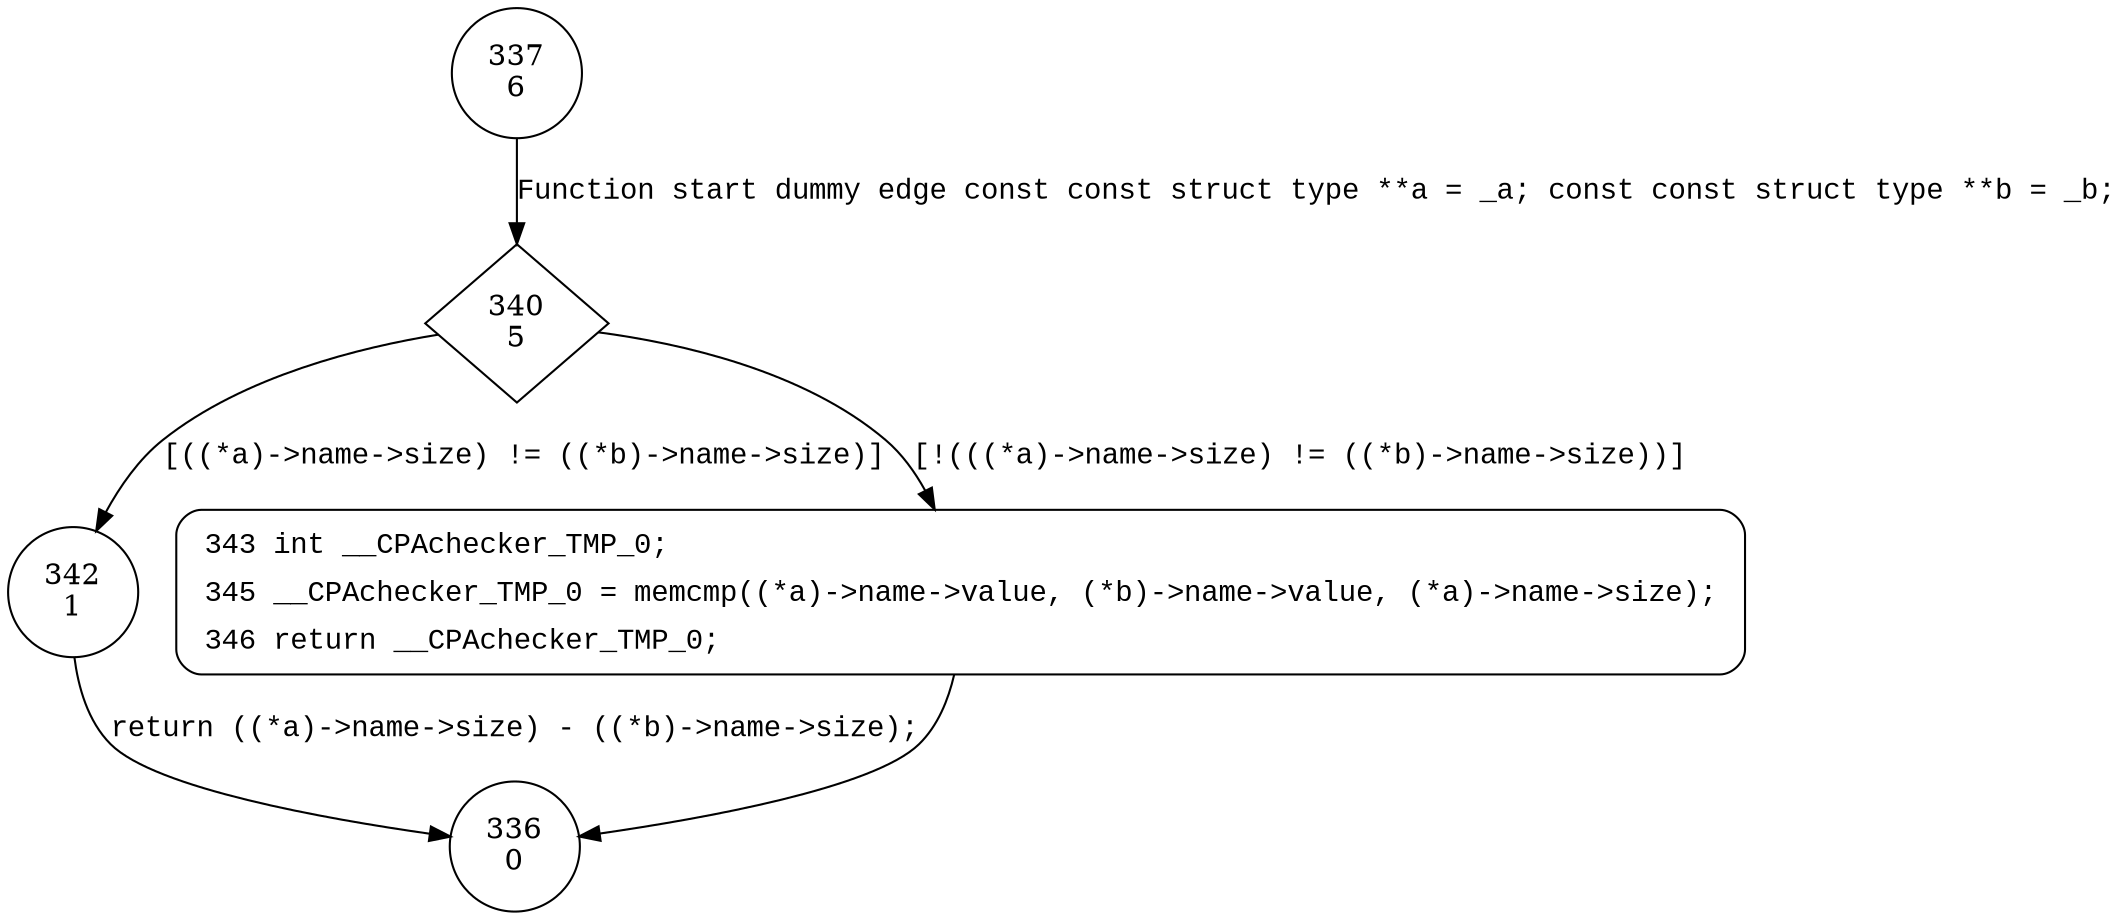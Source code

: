 digraph type_index_compare {
337 [shape="circle" label="337\n6"]
340 [shape="diamond" label="340\n5"]
342 [shape="circle" label="342\n1"]
343 [shape="circle" label="343\n4"]
336 [shape="circle" label="336\n0"]
343 [style="filled,bold" penwidth="1" fillcolor="white" fontname="Courier New" shape="Mrecord" label=<<table border="0" cellborder="0" cellpadding="3" bgcolor="white"><tr><td align="right">343</td><td align="left">int __CPAchecker_TMP_0;</td></tr><tr><td align="right">345</td><td align="left">__CPAchecker_TMP_0 = memcmp((*a)-&gt;name-&gt;value, (*b)-&gt;name-&gt;value, (*a)-&gt;name-&gt;size);</td></tr><tr><td align="right">346</td><td align="left">return __CPAchecker_TMP_0;</td></tr></table>>]
343 -> 336[label=""]
337 -> 340 [label="Function start dummy edge const const struct type **a = _a; const const struct type **b = _b;" fontname="Courier New"]
340 -> 342 [label="[((*a)->name->size) != ((*b)->name->size)]" fontname="Courier New"]
340 -> 343 [label="[!(((*a)->name->size) != ((*b)->name->size))]" fontname="Courier New"]
342 -> 336 [label="return ((*a)->name->size) - ((*b)->name->size);" fontname="Courier New"]
}